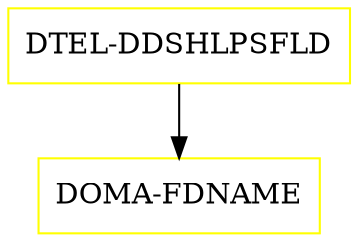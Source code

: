 digraph G {
  "DTEL-DDSHLPSFLD" [shape=box,color=yellow];
  "DOMA-FDNAME" [shape=box,color=yellow,URL="./DOMA_FDNAME.html"];
  "DTEL-DDSHLPSFLD" -> "DOMA-FDNAME";
}

